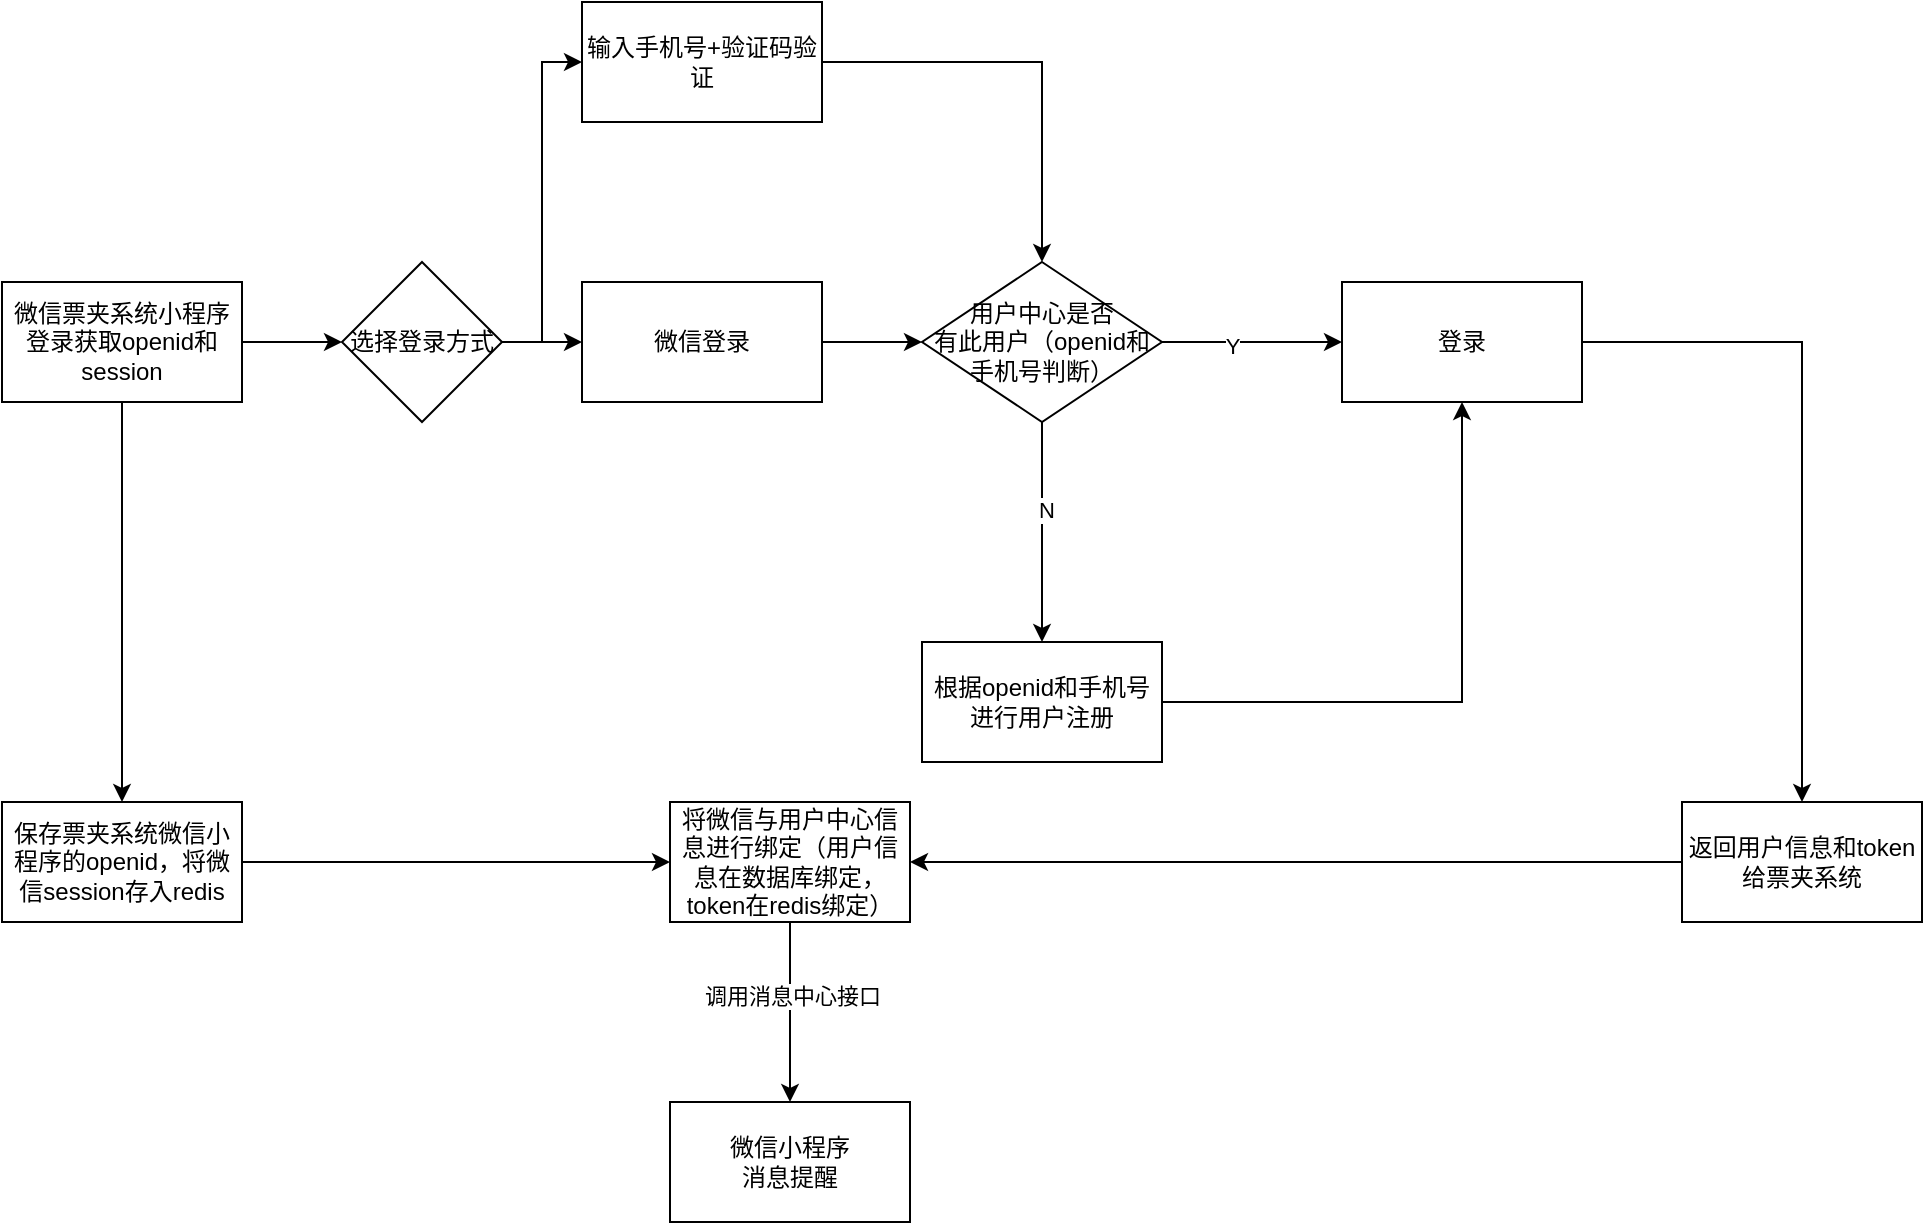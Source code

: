 <mxfile version="21.2.3" type="github">
  <diagram id="C7Hq2Tx7OUljtUa5G8hF" name="第 1 页">
    <mxGraphModel dx="1247" dy="651" grid="1" gridSize="10" guides="1" tooltips="1" connect="1" arrows="1" fold="1" page="1" pageScale="1" pageWidth="827" pageHeight="1169" math="0" shadow="0">
      <root>
        <mxCell id="0" />
        <mxCell id="1" parent="0" />
        <mxCell id="0mKo4bdOrpRTRqKdyPcH-25" value="" style="edgeStyle=orthogonalEdgeStyle;rounded=0;orthogonalLoop=1;jettySize=auto;html=1;" edge="1" parent="1" source="0mKo4bdOrpRTRqKdyPcH-4" target="0mKo4bdOrpRTRqKdyPcH-24">
          <mxGeometry relative="1" as="geometry" />
        </mxCell>
        <mxCell id="0mKo4bdOrpRTRqKdyPcH-63" value="" style="edgeStyle=orthogonalEdgeStyle;rounded=0;orthogonalLoop=1;jettySize=auto;html=1;" edge="1" parent="1" source="0mKo4bdOrpRTRqKdyPcH-4" target="0mKo4bdOrpRTRqKdyPcH-62">
          <mxGeometry relative="1" as="geometry" />
        </mxCell>
        <mxCell id="0mKo4bdOrpRTRqKdyPcH-4" value="微信票夹系统小程序登录获取openid和session" style="rounded=0;whiteSpace=wrap;html=1;" vertex="1" parent="1">
          <mxGeometry x="30" y="200" width="120" height="60" as="geometry" />
        </mxCell>
        <mxCell id="0mKo4bdOrpRTRqKdyPcH-12" value="" style="edgeStyle=orthogonalEdgeStyle;rounded=0;orthogonalLoop=1;jettySize=auto;html=1;" edge="1" parent="1" source="0mKo4bdOrpRTRqKdyPcH-8" target="0mKo4bdOrpRTRqKdyPcH-11">
          <mxGeometry relative="1" as="geometry" />
        </mxCell>
        <mxCell id="0mKo4bdOrpRTRqKdyPcH-13" value="Y" style="edgeLabel;html=1;align=center;verticalAlign=middle;resizable=0;points=[];" vertex="1" connectable="0" parent="0mKo4bdOrpRTRqKdyPcH-12">
          <mxGeometry x="-0.227" y="-2" relative="1" as="geometry">
            <mxPoint as="offset" />
          </mxGeometry>
        </mxCell>
        <mxCell id="0mKo4bdOrpRTRqKdyPcH-17" value="" style="edgeStyle=orthogonalEdgeStyle;rounded=0;orthogonalLoop=1;jettySize=auto;html=1;" edge="1" parent="1" source="0mKo4bdOrpRTRqKdyPcH-8" target="0mKo4bdOrpRTRqKdyPcH-16">
          <mxGeometry relative="1" as="geometry" />
        </mxCell>
        <mxCell id="0mKo4bdOrpRTRqKdyPcH-18" value="N" style="edgeLabel;html=1;align=center;verticalAlign=middle;resizable=0;points=[];" vertex="1" connectable="0" parent="0mKo4bdOrpRTRqKdyPcH-17">
          <mxGeometry x="-0.211" y="2" relative="1" as="geometry">
            <mxPoint as="offset" />
          </mxGeometry>
        </mxCell>
        <mxCell id="0mKo4bdOrpRTRqKdyPcH-8" value="用户中心是否&lt;br&gt;有此用户（openid和手机号判断）" style="rhombus;whiteSpace=wrap;html=1;rounded=0;" vertex="1" parent="1">
          <mxGeometry x="490" y="190" width="120" height="80" as="geometry" />
        </mxCell>
        <mxCell id="0mKo4bdOrpRTRqKdyPcH-72" style="edgeStyle=orthogonalEdgeStyle;rounded=0;orthogonalLoop=1;jettySize=auto;html=1;entryX=0.5;entryY=0;entryDx=0;entryDy=0;" edge="1" parent="1" source="0mKo4bdOrpRTRqKdyPcH-11" target="0mKo4bdOrpRTRqKdyPcH-20">
          <mxGeometry relative="1" as="geometry" />
        </mxCell>
        <mxCell id="0mKo4bdOrpRTRqKdyPcH-11" value="登录" style="whiteSpace=wrap;html=1;rounded=0;" vertex="1" parent="1">
          <mxGeometry x="700" y="200" width="120" height="60" as="geometry" />
        </mxCell>
        <mxCell id="0mKo4bdOrpRTRqKdyPcH-19" style="edgeStyle=orthogonalEdgeStyle;rounded=0;orthogonalLoop=1;jettySize=auto;html=1;entryX=0.5;entryY=1;entryDx=0;entryDy=0;" edge="1" parent="1" source="0mKo4bdOrpRTRqKdyPcH-16" target="0mKo4bdOrpRTRqKdyPcH-11">
          <mxGeometry relative="1" as="geometry" />
        </mxCell>
        <mxCell id="0mKo4bdOrpRTRqKdyPcH-16" value="根据openid和手机号进行用户注册" style="whiteSpace=wrap;html=1;rounded=0;" vertex="1" parent="1">
          <mxGeometry x="490" y="380" width="120" height="60" as="geometry" />
        </mxCell>
        <mxCell id="0mKo4bdOrpRTRqKdyPcH-28" style="edgeStyle=orthogonalEdgeStyle;rounded=0;orthogonalLoop=1;jettySize=auto;html=1;entryX=1;entryY=0.5;entryDx=0;entryDy=0;" edge="1" parent="1" source="0mKo4bdOrpRTRqKdyPcH-20" target="0mKo4bdOrpRTRqKdyPcH-26">
          <mxGeometry relative="1" as="geometry" />
        </mxCell>
        <mxCell id="0mKo4bdOrpRTRqKdyPcH-20" value="返回用户信息和token给票夹系统" style="whiteSpace=wrap;html=1;rounded=0;" vertex="1" parent="1">
          <mxGeometry x="870" y="460" width="120" height="60" as="geometry" />
        </mxCell>
        <mxCell id="0mKo4bdOrpRTRqKdyPcH-27" style="edgeStyle=orthogonalEdgeStyle;rounded=0;orthogonalLoop=1;jettySize=auto;html=1;exitX=1;exitY=0.5;exitDx=0;exitDy=0;" edge="1" parent="1" source="0mKo4bdOrpRTRqKdyPcH-24" target="0mKo4bdOrpRTRqKdyPcH-26">
          <mxGeometry relative="1" as="geometry" />
        </mxCell>
        <mxCell id="0mKo4bdOrpRTRqKdyPcH-24" value="保存票夹系统微信小程序的openid，将微信session存入redis" style="rounded=0;whiteSpace=wrap;html=1;" vertex="1" parent="1">
          <mxGeometry x="30" y="460" width="120" height="60" as="geometry" />
        </mxCell>
        <mxCell id="0mKo4bdOrpRTRqKdyPcH-30" value="" style="edgeStyle=orthogonalEdgeStyle;rounded=0;orthogonalLoop=1;jettySize=auto;html=1;" edge="1" parent="1" source="0mKo4bdOrpRTRqKdyPcH-26" target="0mKo4bdOrpRTRqKdyPcH-29">
          <mxGeometry relative="1" as="geometry" />
        </mxCell>
        <mxCell id="0mKo4bdOrpRTRqKdyPcH-31" value="调用消息中心接口" style="edgeLabel;html=1;align=center;verticalAlign=middle;resizable=0;points=[];" vertex="1" connectable="0" parent="0mKo4bdOrpRTRqKdyPcH-30">
          <mxGeometry x="-0.194" y="1" relative="1" as="geometry">
            <mxPoint as="offset" />
          </mxGeometry>
        </mxCell>
        <mxCell id="0mKo4bdOrpRTRqKdyPcH-26" value="将微信与用户中心信息进行绑定（用户信息在数据库绑定，token在redis绑定）" style="rounded=0;whiteSpace=wrap;html=1;" vertex="1" parent="1">
          <mxGeometry x="364" y="460" width="120" height="60" as="geometry" />
        </mxCell>
        <mxCell id="0mKo4bdOrpRTRqKdyPcH-29" value="微信小程序&lt;br&gt;消息提醒" style="rounded=0;whiteSpace=wrap;html=1;" vertex="1" parent="1">
          <mxGeometry x="364" y="610" width="120" height="60" as="geometry" />
        </mxCell>
        <mxCell id="0mKo4bdOrpRTRqKdyPcH-65" value="" style="edgeStyle=orthogonalEdgeStyle;rounded=0;orthogonalLoop=1;jettySize=auto;html=1;entryX=0;entryY=0.5;entryDx=0;entryDy=0;" edge="1" parent="1" source="0mKo4bdOrpRTRqKdyPcH-62" target="0mKo4bdOrpRTRqKdyPcH-64">
          <mxGeometry relative="1" as="geometry" />
        </mxCell>
        <mxCell id="0mKo4bdOrpRTRqKdyPcH-69" value="" style="edgeStyle=orthogonalEdgeStyle;rounded=0;orthogonalLoop=1;jettySize=auto;html=1;" edge="1" parent="1" source="0mKo4bdOrpRTRqKdyPcH-62" target="0mKo4bdOrpRTRqKdyPcH-68">
          <mxGeometry relative="1" as="geometry" />
        </mxCell>
        <mxCell id="0mKo4bdOrpRTRqKdyPcH-62" value="选择登录方式" style="rhombus;whiteSpace=wrap;html=1;rounded=0;" vertex="1" parent="1">
          <mxGeometry x="200" y="190" width="80" height="80" as="geometry" />
        </mxCell>
        <mxCell id="0mKo4bdOrpRTRqKdyPcH-70" style="edgeStyle=orthogonalEdgeStyle;rounded=0;orthogonalLoop=1;jettySize=auto;html=1;entryX=0.5;entryY=0;entryDx=0;entryDy=0;" edge="1" parent="1" source="0mKo4bdOrpRTRqKdyPcH-64" target="0mKo4bdOrpRTRqKdyPcH-8">
          <mxGeometry relative="1" as="geometry" />
        </mxCell>
        <mxCell id="0mKo4bdOrpRTRqKdyPcH-64" value="输入手机号+验证码验证" style="whiteSpace=wrap;html=1;rounded=0;" vertex="1" parent="1">
          <mxGeometry x="320" y="60" width="120" height="60" as="geometry" />
        </mxCell>
        <mxCell id="0mKo4bdOrpRTRqKdyPcH-71" style="edgeStyle=orthogonalEdgeStyle;rounded=0;orthogonalLoop=1;jettySize=auto;html=1;entryX=0;entryY=0.5;entryDx=0;entryDy=0;" edge="1" parent="1" source="0mKo4bdOrpRTRqKdyPcH-68" target="0mKo4bdOrpRTRqKdyPcH-8">
          <mxGeometry relative="1" as="geometry" />
        </mxCell>
        <mxCell id="0mKo4bdOrpRTRqKdyPcH-68" value="微信登录" style="whiteSpace=wrap;html=1;rounded=0;" vertex="1" parent="1">
          <mxGeometry x="320" y="200" width="120" height="60" as="geometry" />
        </mxCell>
      </root>
    </mxGraphModel>
  </diagram>
</mxfile>
